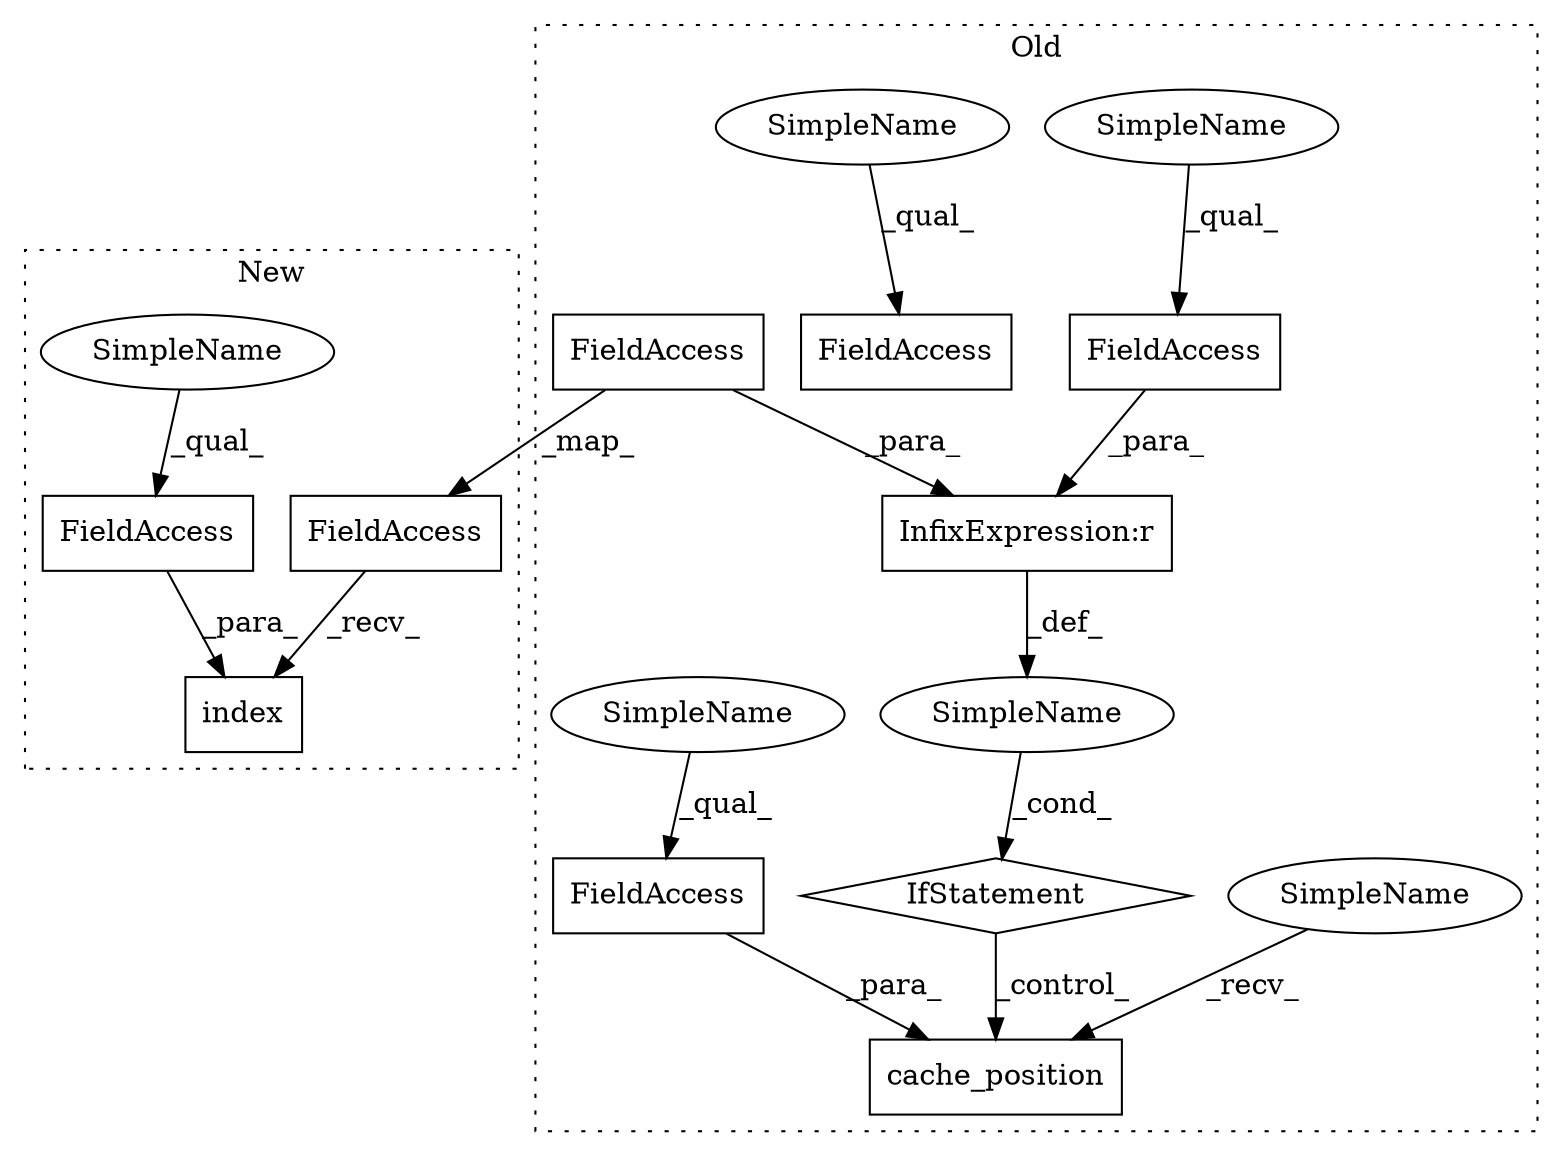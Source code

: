 digraph G {
subgraph cluster0 {
1 [label="cache_position" a="32" s="8121,8147" l="15,1" shape="box"];
3 [label="InfixExpression:r" a="27" s="8086" l="4" shape="box"];
4 [label="FieldAccess" a="22" s="8090" l="16" shape="box"];
5 [label="FieldAccess" a="22" s="8136" l="11" shape="box"];
7 [label="SimpleName" a="42" s="" l="" shape="ellipse"];
8 [label="IfStatement" a="25" s="8071,8106" l="4,2" shape="diamond"];
9 [label="FieldAccess" a="22" s="8171" l="14" shape="box"];
10 [label="FieldAccess" a="22" s="8075" l="11" shape="box"];
12 [label="SimpleName" a="42" s="8171" l="4" shape="ellipse"];
13 [label="SimpleName" a="42" s="8116" l="4" shape="ellipse"];
14 [label="SimpleName" a="42" s="8090" l="4" shape="ellipse"];
16 [label="SimpleName" a="42" s="8136" l="4" shape="ellipse"];
label = "Old";
style="dotted";
}
subgraph cluster1 {
2 [label="index" a="32" s="7843,7860" l="6,1" shape="box"];
6 [label="FieldAccess" a="22" s="7849" l="11" shape="box"];
11 [label="FieldAccess" a="22" s="7831" l="11" shape="box"];
15 [label="SimpleName" a="42" s="7849" l="4" shape="ellipse"];
label = "New";
style="dotted";
}
3 -> 7 [label="_def_"];
4 -> 3 [label="_para_"];
5 -> 1 [label="_para_"];
6 -> 2 [label="_para_"];
7 -> 8 [label="_cond_"];
8 -> 1 [label="_control_"];
10 -> 11 [label="_map_"];
10 -> 3 [label="_para_"];
11 -> 2 [label="_recv_"];
12 -> 9 [label="_qual_"];
13 -> 1 [label="_recv_"];
14 -> 4 [label="_qual_"];
15 -> 6 [label="_qual_"];
16 -> 5 [label="_qual_"];
}
